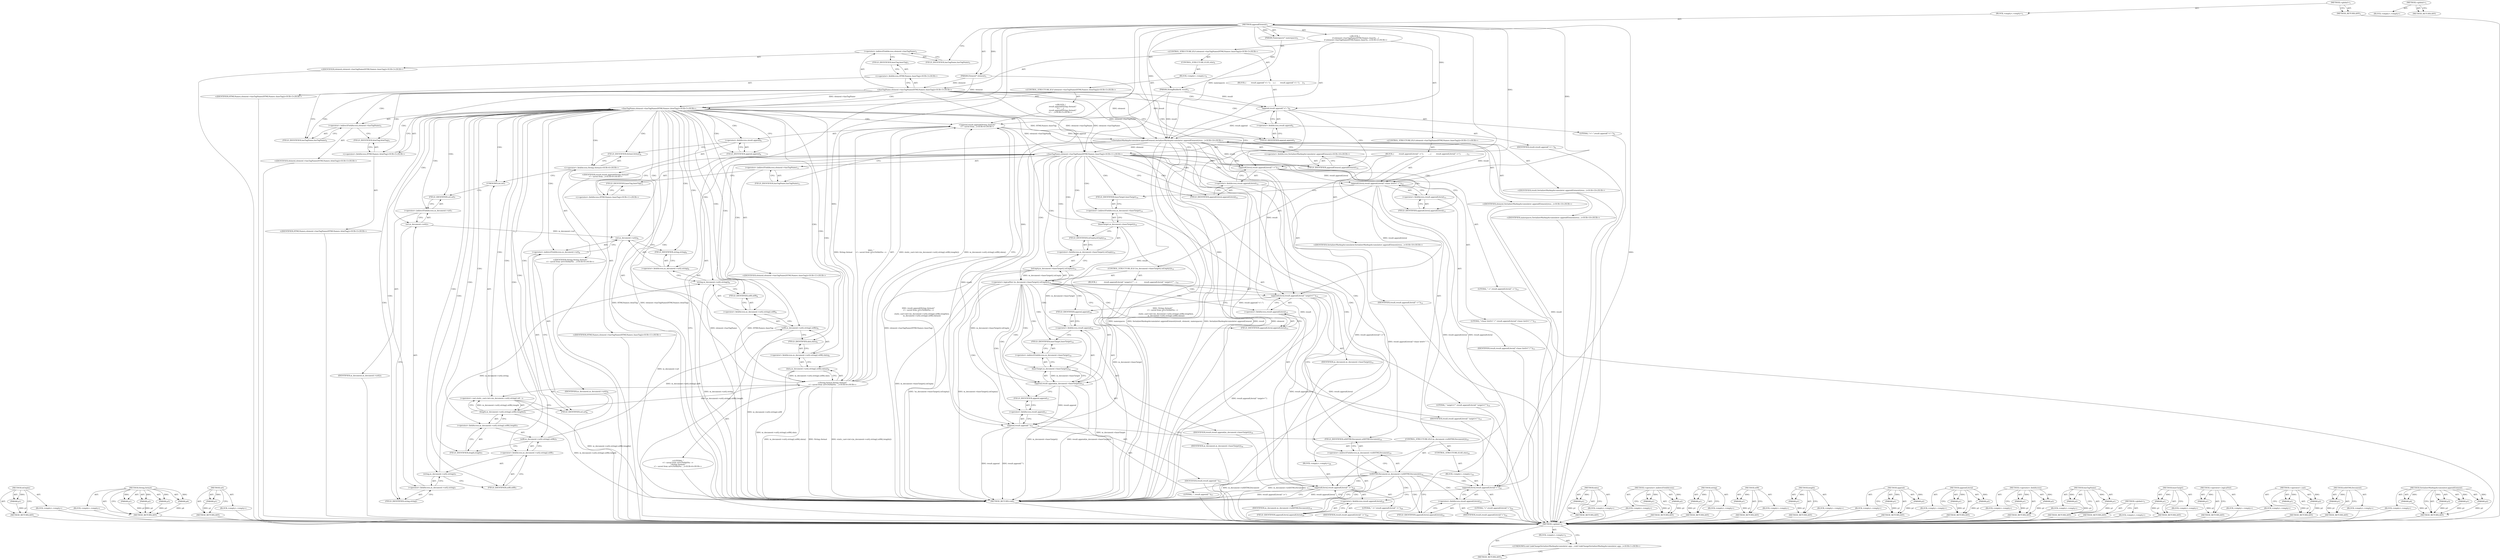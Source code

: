 digraph "&lt;global&gt;" {
vulnerable_250 [label=<(METHOD,isEmpty)>];
vulnerable_251 [label=<(PARAM,p1)>];
vulnerable_252 [label=<(BLOCK,&lt;empty&gt;,&lt;empty&gt;)>];
vulnerable_253 [label=<(METHOD_RETURN,ANY)>];
vulnerable_202 [label=<(METHOD,String.format)>];
vulnerable_203 [label=<(PARAM,p1)>];
vulnerable_204 [label=<(PARAM,p2)>];
vulnerable_205 [label=<(PARAM,p3)>];
vulnerable_206 [label=<(PARAM,p4)>];
vulnerable_207 [label=<(BLOCK,&lt;empty&gt;,&lt;empty&gt;)>];
vulnerable_208 [label=<(METHOD_RETURN,ANY)>];
vulnerable_226 [label=<(METHOD,url)>];
vulnerable_227 [label=<(PARAM,p1)>];
vulnerable_228 [label=<(BLOCK,&lt;empty&gt;,&lt;empty&gt;)>];
vulnerable_229 [label=<(METHOD_RETURN,ANY)>];
vulnerable_6 [label=<(METHOD,&lt;global&gt;)<SUB>1</SUB>>];
vulnerable_7 [label=<(BLOCK,&lt;empty&gt;,&lt;empty&gt;)<SUB>1</SUB>>];
vulnerable_8 [label=<(METHOD,appendElement)<SUB>1</SUB>>];
vulnerable_9 [label=<(PARAM,StringBuilder&amp; result)<SUB>1</SUB>>];
vulnerable_10 [label=<(PARAM,Element* element)<SUB>1</SUB>>];
vulnerable_11 [label=<(PARAM,Namespaces* namespaces)<SUB>1</SUB>>];
vulnerable_12 [label="<(BLOCK,{
    if (element-&gt;hasTagName(HTMLNames::baseTa...,{
    if (element-&gt;hasTagName(HTMLNames::baseTa...)<SUB>2</SUB>>"];
vulnerable_13 [label="<(CONTROL_STRUCTURE,IF,if (element-&gt;hasTagName(HTMLNames::baseTag)))<SUB>3</SUB>>"];
vulnerable_14 [label="<(hasTagName,element-&gt;hasTagName(HTMLNames::baseTag))<SUB>3</SUB>>"];
vulnerable_15 [label=<(&lt;operator&gt;.indirectFieldAccess,element-&gt;hasTagName)<SUB>3</SUB>>];
vulnerable_16 [label="<(IDENTIFIER,element,element-&gt;hasTagName(HTMLNames::baseTag))<SUB>3</SUB>>"];
vulnerable_17 [label=<(FIELD_IDENTIFIER,hasTagName,hasTagName)<SUB>3</SUB>>];
vulnerable_18 [label="<(&lt;operator&gt;.fieldAccess,HTMLNames::baseTag)<SUB>3</SUB>>"];
vulnerable_19 [label="<(IDENTIFIER,HTMLNames,element-&gt;hasTagName(HTMLNames::baseTag))<SUB>3</SUB>>"];
vulnerable_20 [label=<(FIELD_IDENTIFIER,baseTag,baseTag)<SUB>3</SUB>>];
vulnerable_21 [label=<(BLOCK,{
        result.append(&quot;&lt;!--&quot;);
    },{
        result.append(&quot;&lt;!--&quot;);
    })<SUB>3</SUB>>];
vulnerable_22 [label=<(append,result.append(&quot;&lt;!--&quot;))<SUB>4</SUB>>];
vulnerable_23 [label=<(&lt;operator&gt;.fieldAccess,result.append)<SUB>4</SUB>>];
vulnerable_24 [label=<(IDENTIFIER,result,result.append(&quot;&lt;!--&quot;))<SUB>4</SUB>>];
vulnerable_25 [label=<(FIELD_IDENTIFIER,append,append)<SUB>4</SUB>>];
vulnerable_26 [label=<(LITERAL,&quot;&lt;!--&quot;,result.append(&quot;&lt;!--&quot;))<SUB>4</SUB>>];
vulnerable_27 [label=<(CONTROL_STRUCTURE,ELSE,else)<SUB>5</SUB>>];
vulnerable_28 [label=<(BLOCK,&lt;empty&gt;,&lt;empty&gt;)<SUB>5</SUB>>];
vulnerable_29 [label="<(CONTROL_STRUCTURE,IF,if (element-&gt;hasTagName(HTMLNames::htmlTag)))<SUB>5</SUB>>"];
vulnerable_30 [label="<(hasTagName,element-&gt;hasTagName(HTMLNames::htmlTag))<SUB>5</SUB>>"];
vulnerable_31 [label=<(&lt;operator&gt;.indirectFieldAccess,element-&gt;hasTagName)<SUB>5</SUB>>];
vulnerable_32 [label="<(IDENTIFIER,element,element-&gt;hasTagName(HTMLNames::htmlTag))<SUB>5</SUB>>"];
vulnerable_33 [label=<(FIELD_IDENTIFIER,hasTagName,hasTagName)<SUB>5</SUB>>];
vulnerable_34 [label="<(&lt;operator&gt;.fieldAccess,HTMLNames::htmlTag)<SUB>5</SUB>>"];
vulnerable_35 [label="<(IDENTIFIER,HTMLNames,element-&gt;hasTagName(HTMLNames::htmlTag))<SUB>5</SUB>>"];
vulnerable_36 [label=<(FIELD_IDENTIFIER,htmlTag,htmlTag)<SUB>5</SUB>>];
vulnerable_37 [label="<(BLOCK,{
        result.append(String::format(&quot;\n&lt;!-- ...,{
        result.append(String::format(&quot;\n&lt;!-- ...)<SUB>5</SUB>>"];
vulnerable_38 [label="<(append,result.append(String::format(&quot;\n&lt;!-- saved from...)<SUB>6</SUB>>"];
vulnerable_39 [label=<(&lt;operator&gt;.fieldAccess,result.append)<SUB>6</SUB>>];
vulnerable_40 [label="<(IDENTIFIER,result,result.append(String::format(&quot;\n&lt;!-- saved from...)<SUB>6</SUB>>"];
vulnerable_41 [label=<(FIELD_IDENTIFIER,append,append)<SUB>6</SUB>>];
vulnerable_42 [label="<(String.format,String::format(&quot;\n&lt;!-- saved from url=(%04d)%s ...)<SUB>6</SUB>>"];
vulnerable_43 [label="<(&lt;operator&gt;.fieldAccess,String::format)<SUB>6</SUB>>"];
vulnerable_44 [label="<(IDENTIFIER,String,String::format(&quot;\n&lt;!-- saved from url=(%04d)%s ...)<SUB>6</SUB>>"];
vulnerable_45 [label=<(FIELD_IDENTIFIER,format,format)<SUB>6</SUB>>];
vulnerable_46 [label="<(LITERAL,&quot;\n&lt;!-- saved from url=(%04d)%s --&gt;\n&quot;,String::format(&quot;\n&lt;!-- saved from url=(%04d)%s ...)<SUB>6</SUB>>"];
vulnerable_47 [label=<(&lt;operator&gt;.cast,static_cast&lt;int&gt;(m_document-&gt;url().string().utf...)<SUB>7</SUB>>];
vulnerable_48 [label=<(UNKNOWN,int,int)<SUB>7</SUB>>];
vulnerable_49 [label=<(length,m_document-&gt;url().string().utf8().length())<SUB>7</SUB>>];
vulnerable_50 [label=<(&lt;operator&gt;.fieldAccess,m_document-&gt;url().string().utf8().length)<SUB>7</SUB>>];
vulnerable_51 [label=<(utf8,m_document-&gt;url().string().utf8())<SUB>7</SUB>>];
vulnerable_52 [label=<(&lt;operator&gt;.fieldAccess,m_document-&gt;url().string().utf8)<SUB>7</SUB>>];
vulnerable_53 [label=<(string,m_document-&gt;url().string())<SUB>7</SUB>>];
vulnerable_54 [label=<(&lt;operator&gt;.fieldAccess,m_document-&gt;url().string)<SUB>7</SUB>>];
vulnerable_55 [label=<(url,m_document-&gt;url())<SUB>7</SUB>>];
vulnerable_56 [label=<(&lt;operator&gt;.indirectFieldAccess,m_document-&gt;url)<SUB>7</SUB>>];
vulnerable_57 [label=<(IDENTIFIER,m_document,m_document-&gt;url())<SUB>7</SUB>>];
vulnerable_58 [label=<(FIELD_IDENTIFIER,url,url)<SUB>7</SUB>>];
vulnerable_59 [label=<(FIELD_IDENTIFIER,string,string)<SUB>7</SUB>>];
vulnerable_60 [label=<(FIELD_IDENTIFIER,utf8,utf8)<SUB>7</SUB>>];
vulnerable_61 [label=<(FIELD_IDENTIFIER,length,length)<SUB>7</SUB>>];
vulnerable_62 [label=<(data,m_document-&gt;url().string().utf8().data())<SUB>8</SUB>>];
vulnerable_63 [label=<(&lt;operator&gt;.fieldAccess,m_document-&gt;url().string().utf8().data)<SUB>8</SUB>>];
vulnerable_64 [label=<(utf8,m_document-&gt;url().string().utf8())<SUB>8</SUB>>];
vulnerable_65 [label=<(&lt;operator&gt;.fieldAccess,m_document-&gt;url().string().utf8)<SUB>8</SUB>>];
vulnerable_66 [label=<(string,m_document-&gt;url().string())<SUB>8</SUB>>];
vulnerable_67 [label=<(&lt;operator&gt;.fieldAccess,m_document-&gt;url().string)<SUB>8</SUB>>];
vulnerable_68 [label=<(url,m_document-&gt;url())<SUB>8</SUB>>];
vulnerable_69 [label=<(&lt;operator&gt;.indirectFieldAccess,m_document-&gt;url)<SUB>8</SUB>>];
vulnerable_70 [label=<(IDENTIFIER,m_document,m_document-&gt;url())<SUB>8</SUB>>];
vulnerable_71 [label=<(FIELD_IDENTIFIER,url,url)<SUB>8</SUB>>];
vulnerable_72 [label=<(FIELD_IDENTIFIER,string,string)<SUB>8</SUB>>];
vulnerable_73 [label=<(FIELD_IDENTIFIER,utf8,utf8)<SUB>8</SUB>>];
vulnerable_74 [label=<(FIELD_IDENTIFIER,data,data)<SUB>8</SUB>>];
vulnerable_75 [label="<(SerializerMarkupAccumulator.appendElement,SerializerMarkupAccumulator::appendElement(resu...)<SUB>10</SUB>>"];
vulnerable_76 [label="<(&lt;operator&gt;.fieldAccess,SerializerMarkupAccumulator::appendElement)<SUB>10</SUB>>"];
vulnerable_77 [label="<(IDENTIFIER,SerializerMarkupAccumulator,SerializerMarkupAccumulator::appendElement(resu...)<SUB>10</SUB>>"];
vulnerable_78 [label=<(FIELD_IDENTIFIER,appendElement,appendElement)<SUB>10</SUB>>];
vulnerable_79 [label="<(IDENTIFIER,result,SerializerMarkupAccumulator::appendElement(resu...)<SUB>10</SUB>>"];
vulnerable_80 [label="<(IDENTIFIER,element,SerializerMarkupAccumulator::appendElement(resu...)<SUB>10</SUB>>"];
vulnerable_81 [label="<(IDENTIFIER,namespaces,SerializerMarkupAccumulator::appendElement(resu...)<SUB>10</SUB>>"];
vulnerable_82 [label="<(CONTROL_STRUCTURE,IF,if (element-&gt;hasTagName(HTMLNames::baseTag)))<SUB>11</SUB>>"];
vulnerable_83 [label="<(hasTagName,element-&gt;hasTagName(HTMLNames::baseTag))<SUB>11</SUB>>"];
vulnerable_84 [label=<(&lt;operator&gt;.indirectFieldAccess,element-&gt;hasTagName)<SUB>11</SUB>>];
vulnerable_85 [label="<(IDENTIFIER,element,element-&gt;hasTagName(HTMLNames::baseTag))<SUB>11</SUB>>"];
vulnerable_86 [label=<(FIELD_IDENTIFIER,hasTagName,hasTagName)<SUB>11</SUB>>];
vulnerable_87 [label="<(&lt;operator&gt;.fieldAccess,HTMLNames::baseTag)<SUB>11</SUB>>"];
vulnerable_88 [label="<(IDENTIFIER,HTMLNames,element-&gt;hasTagName(HTMLNames::baseTag))<SUB>11</SUB>>"];
vulnerable_89 [label=<(FIELD_IDENTIFIER,baseTag,baseTag)<SUB>11</SUB>>];
vulnerable_90 [label=<(BLOCK,{
        result.appendLiteral(&quot;--&gt;&quot;);
        ...,{
        result.appendLiteral(&quot;--&gt;&quot;);
        ...)<SUB>11</SUB>>];
vulnerable_91 [label=<(appendLiteral,result.appendLiteral(&quot;--&gt;&quot;))<SUB>12</SUB>>];
vulnerable_92 [label=<(&lt;operator&gt;.fieldAccess,result.appendLiteral)<SUB>12</SUB>>];
vulnerable_93 [label=<(IDENTIFIER,result,result.appendLiteral(&quot;--&gt;&quot;))<SUB>12</SUB>>];
vulnerable_94 [label=<(FIELD_IDENTIFIER,appendLiteral,appendLiteral)<SUB>12</SUB>>];
vulnerable_95 [label=<(LITERAL,&quot;--&gt;&quot;,result.appendLiteral(&quot;--&gt;&quot;))<SUB>12</SUB>>];
vulnerable_96 [label=<(appendLiteral,result.appendLiteral(&quot;&lt;base href=\&quot;.\&quot;&quot;))<SUB>13</SUB>>];
vulnerable_97 [label=<(&lt;operator&gt;.fieldAccess,result.appendLiteral)<SUB>13</SUB>>];
vulnerable_98 [label=<(IDENTIFIER,result,result.appendLiteral(&quot;&lt;base href=\&quot;.\&quot;&quot;))<SUB>13</SUB>>];
vulnerable_99 [label=<(FIELD_IDENTIFIER,appendLiteral,appendLiteral)<SUB>13</SUB>>];
vulnerable_100 [label=<(LITERAL,&quot;&lt;base href=\&quot;.\&quot;&quot;,result.appendLiteral(&quot;&lt;base href=\&quot;.\&quot;&quot;))<SUB>13</SUB>>];
vulnerable_101 [label=<(CONTROL_STRUCTURE,IF,if (!m_document-&gt;baseTarget().isEmpty()))<SUB>14</SUB>>];
vulnerable_102 [label=<(&lt;operator&gt;.logicalNot,!m_document-&gt;baseTarget().isEmpty())<SUB>14</SUB>>];
vulnerable_103 [label=<(isEmpty,m_document-&gt;baseTarget().isEmpty())<SUB>14</SUB>>];
vulnerable_104 [label=<(&lt;operator&gt;.fieldAccess,m_document-&gt;baseTarget().isEmpty)<SUB>14</SUB>>];
vulnerable_105 [label=<(baseTarget,m_document-&gt;baseTarget())<SUB>14</SUB>>];
vulnerable_106 [label=<(&lt;operator&gt;.indirectFieldAccess,m_document-&gt;baseTarget)<SUB>14</SUB>>];
vulnerable_107 [label=<(IDENTIFIER,m_document,m_document-&gt;baseTarget())<SUB>14</SUB>>];
vulnerable_108 [label=<(FIELD_IDENTIFIER,baseTarget,baseTarget)<SUB>14</SUB>>];
vulnerable_109 [label=<(FIELD_IDENTIFIER,isEmpty,isEmpty)<SUB>14</SUB>>];
vulnerable_110 [label=<(BLOCK,{
            result.appendLiteral(&quot; target=\&quot;&quot;...,{
            result.appendLiteral(&quot; target=\&quot;&quot;...)<SUB>14</SUB>>];
vulnerable_111 [label=<(appendLiteral,result.appendLiteral(&quot; target=\&quot;&quot;))<SUB>15</SUB>>];
vulnerable_112 [label=<(&lt;operator&gt;.fieldAccess,result.appendLiteral)<SUB>15</SUB>>];
vulnerable_113 [label=<(IDENTIFIER,result,result.appendLiteral(&quot; target=\&quot;&quot;))<SUB>15</SUB>>];
vulnerable_114 [label=<(FIELD_IDENTIFIER,appendLiteral,appendLiteral)<SUB>15</SUB>>];
vulnerable_115 [label=<(LITERAL,&quot; target=\&quot;&quot;,result.appendLiteral(&quot; target=\&quot;&quot;))<SUB>15</SUB>>];
vulnerable_116 [label=<(append,result.append(m_document-&gt;baseTarget()))<SUB>16</SUB>>];
vulnerable_117 [label=<(&lt;operator&gt;.fieldAccess,result.append)<SUB>16</SUB>>];
vulnerable_118 [label=<(IDENTIFIER,result,result.append(m_document-&gt;baseTarget()))<SUB>16</SUB>>];
vulnerable_119 [label=<(FIELD_IDENTIFIER,append,append)<SUB>16</SUB>>];
vulnerable_120 [label=<(baseTarget,m_document-&gt;baseTarget())<SUB>16</SUB>>];
vulnerable_121 [label=<(&lt;operator&gt;.indirectFieldAccess,m_document-&gt;baseTarget)<SUB>16</SUB>>];
vulnerable_122 [label=<(IDENTIFIER,m_document,m_document-&gt;baseTarget())<SUB>16</SUB>>];
vulnerable_123 [label=<(FIELD_IDENTIFIER,baseTarget,baseTarget)<SUB>16</SUB>>];
vulnerable_124 [label=<(append,result.append('&quot;'))<SUB>17</SUB>>];
vulnerable_125 [label=<(&lt;operator&gt;.fieldAccess,result.append)<SUB>17</SUB>>];
vulnerable_126 [label=<(IDENTIFIER,result,result.append('&quot;'))<SUB>17</SUB>>];
vulnerable_127 [label=<(FIELD_IDENTIFIER,append,append)<SUB>17</SUB>>];
vulnerable_128 [label=<(LITERAL,'&quot;',result.append('&quot;'))<SUB>17</SUB>>];
vulnerable_129 [label=<(CONTROL_STRUCTURE,IF,if (m_document-&gt;isXHTMLDocument()))<SUB>19</SUB>>];
vulnerable_130 [label=<(isXHTMLDocument,m_document-&gt;isXHTMLDocument())<SUB>19</SUB>>];
vulnerable_131 [label=<(&lt;operator&gt;.indirectFieldAccess,m_document-&gt;isXHTMLDocument)<SUB>19</SUB>>];
vulnerable_132 [label=<(IDENTIFIER,m_document,m_document-&gt;isXHTMLDocument())<SUB>19</SUB>>];
vulnerable_133 [label=<(FIELD_IDENTIFIER,isXHTMLDocument,isXHTMLDocument)<SUB>19</SUB>>];
vulnerable_134 [label=<(BLOCK,&lt;empty&gt;,&lt;empty&gt;)<SUB>20</SUB>>];
vulnerable_135 [label=<(appendLiteral,result.appendLiteral(&quot; /&gt;&quot;))<SUB>20</SUB>>];
vulnerable_136 [label=<(&lt;operator&gt;.fieldAccess,result.appendLiteral)<SUB>20</SUB>>];
vulnerable_137 [label=<(IDENTIFIER,result,result.appendLiteral(&quot; /&gt;&quot;))<SUB>20</SUB>>];
vulnerable_138 [label=<(FIELD_IDENTIFIER,appendLiteral,appendLiteral)<SUB>20</SUB>>];
vulnerable_139 [label=<(LITERAL,&quot; /&gt;&quot;,result.appendLiteral(&quot; /&gt;&quot;))<SUB>20</SUB>>];
vulnerable_140 [label=<(CONTROL_STRUCTURE,ELSE,else)<SUB>22</SUB>>];
vulnerable_141 [label=<(BLOCK,&lt;empty&gt;,&lt;empty&gt;)<SUB>22</SUB>>];
vulnerable_142 [label=<(appendLiteral,result.appendLiteral(&quot;&gt;&quot;))<SUB>22</SUB>>];
vulnerable_143 [label=<(&lt;operator&gt;.fieldAccess,result.appendLiteral)<SUB>22</SUB>>];
vulnerable_144 [label=<(IDENTIFIER,result,result.appendLiteral(&quot;&gt;&quot;))<SUB>22</SUB>>];
vulnerable_145 [label=<(FIELD_IDENTIFIER,appendLiteral,appendLiteral)<SUB>22</SUB>>];
vulnerable_146 [label=<(LITERAL,&quot;&gt;&quot;,result.appendLiteral(&quot;&gt;&quot;))<SUB>22</SUB>>];
vulnerable_147 [label=<(METHOD_RETURN,void)<SUB>1</SUB>>];
vulnerable_149 [label=<(METHOD_RETURN,ANY)<SUB>1</SUB>>];
vulnerable_230 [label=<(METHOD,data)>];
vulnerable_231 [label=<(PARAM,p1)>];
vulnerable_232 [label=<(BLOCK,&lt;empty&gt;,&lt;empty&gt;)>];
vulnerable_233 [label=<(METHOD_RETURN,ANY)>];
vulnerable_187 [label=<(METHOD,&lt;operator&gt;.indirectFieldAccess)>];
vulnerable_188 [label=<(PARAM,p1)>];
vulnerable_189 [label=<(PARAM,p2)>];
vulnerable_190 [label=<(BLOCK,&lt;empty&gt;,&lt;empty&gt;)>];
vulnerable_191 [label=<(METHOD_RETURN,ANY)>];
vulnerable_222 [label=<(METHOD,string)>];
vulnerable_223 [label=<(PARAM,p1)>];
vulnerable_224 [label=<(BLOCK,&lt;empty&gt;,&lt;empty&gt;)>];
vulnerable_225 [label=<(METHOD_RETURN,ANY)>];
vulnerable_218 [label=<(METHOD,utf8)>];
vulnerable_219 [label=<(PARAM,p1)>];
vulnerable_220 [label=<(BLOCK,&lt;empty&gt;,&lt;empty&gt;)>];
vulnerable_221 [label=<(METHOD_RETURN,ANY)>];
vulnerable_214 [label=<(METHOD,length)>];
vulnerable_215 [label=<(PARAM,p1)>];
vulnerable_216 [label=<(BLOCK,&lt;empty&gt;,&lt;empty&gt;)>];
vulnerable_217 [label=<(METHOD_RETURN,ANY)>];
vulnerable_197 [label=<(METHOD,append)>];
vulnerable_198 [label=<(PARAM,p1)>];
vulnerable_199 [label=<(PARAM,p2)>];
vulnerable_200 [label=<(BLOCK,&lt;empty&gt;,&lt;empty&gt;)>];
vulnerable_201 [label=<(METHOD_RETURN,ANY)>];
vulnerable_241 [label=<(METHOD,appendLiteral)>];
vulnerable_242 [label=<(PARAM,p1)>];
vulnerable_243 [label=<(PARAM,p2)>];
vulnerable_244 [label=<(BLOCK,&lt;empty&gt;,&lt;empty&gt;)>];
vulnerable_245 [label=<(METHOD_RETURN,ANY)>];
vulnerable_192 [label=<(METHOD,&lt;operator&gt;.fieldAccess)>];
vulnerable_193 [label=<(PARAM,p1)>];
vulnerable_194 [label=<(PARAM,p2)>];
vulnerable_195 [label=<(BLOCK,&lt;empty&gt;,&lt;empty&gt;)>];
vulnerable_196 [label=<(METHOD_RETURN,ANY)>];
vulnerable_182 [label=<(METHOD,hasTagName)>];
vulnerable_183 [label=<(PARAM,p1)>];
vulnerable_184 [label=<(PARAM,p2)>];
vulnerable_185 [label=<(BLOCK,&lt;empty&gt;,&lt;empty&gt;)>];
vulnerable_186 [label=<(METHOD_RETURN,ANY)>];
vulnerable_176 [label=<(METHOD,&lt;global&gt;)<SUB>1</SUB>>];
vulnerable_177 [label=<(BLOCK,&lt;empty&gt;,&lt;empty&gt;)>];
vulnerable_178 [label=<(METHOD_RETURN,ANY)>];
vulnerable_254 [label=<(METHOD,baseTarget)>];
vulnerable_255 [label=<(PARAM,p1)>];
vulnerable_256 [label=<(BLOCK,&lt;empty&gt;,&lt;empty&gt;)>];
vulnerable_257 [label=<(METHOD_RETURN,ANY)>];
vulnerable_246 [label=<(METHOD,&lt;operator&gt;.logicalNot)>];
vulnerable_247 [label=<(PARAM,p1)>];
vulnerable_248 [label=<(BLOCK,&lt;empty&gt;,&lt;empty&gt;)>];
vulnerable_249 [label=<(METHOD_RETURN,ANY)>];
vulnerable_209 [label=<(METHOD,&lt;operator&gt;.cast)>];
vulnerable_210 [label=<(PARAM,p1)>];
vulnerable_211 [label=<(PARAM,p2)>];
vulnerable_212 [label=<(BLOCK,&lt;empty&gt;,&lt;empty&gt;)>];
vulnerable_213 [label=<(METHOD_RETURN,ANY)>];
vulnerable_258 [label=<(METHOD,isXHTMLDocument)>];
vulnerable_259 [label=<(PARAM,p1)>];
vulnerable_260 [label=<(BLOCK,&lt;empty&gt;,&lt;empty&gt;)>];
vulnerable_261 [label=<(METHOD_RETURN,ANY)>];
vulnerable_234 [label=<(METHOD,SerializerMarkupAccumulator.appendElement)>];
vulnerable_235 [label=<(PARAM,p1)>];
vulnerable_236 [label=<(PARAM,p2)>];
vulnerable_237 [label=<(PARAM,p3)>];
vulnerable_238 [label=<(PARAM,p4)>];
vulnerable_239 [label=<(BLOCK,&lt;empty&gt;,&lt;empty&gt;)>];
vulnerable_240 [label=<(METHOD_RETURN,ANY)>];
fixed_6 [label=<(METHOD,&lt;global&gt;)<SUB>1</SUB>>];
fixed_7 [label=<(BLOCK,&lt;empty&gt;,&lt;empty&gt;)<SUB>1</SUB>>];
fixed_8 [label="<(UNKNOWN,void LinkChangeSerializerMarkupAccumulator::app...,void LinkChangeSerializerMarkupAccumulator::app...)<SUB>1</SUB>>"];
fixed_9 [label=<(METHOD_RETURN,ANY)<SUB>1</SUB>>];
fixed_14 [label=<(METHOD,&lt;global&gt;)<SUB>1</SUB>>];
fixed_15 [label=<(BLOCK,&lt;empty&gt;,&lt;empty&gt;)>];
fixed_16 [label=<(METHOD_RETURN,ANY)>];
vulnerable_250 -> vulnerable_251  [key=0, label="AST: "];
vulnerable_250 -> vulnerable_251  [key=1, label="DDG: "];
vulnerable_250 -> vulnerable_252  [key=0, label="AST: "];
vulnerable_250 -> vulnerable_253  [key=0, label="AST: "];
vulnerable_250 -> vulnerable_253  [key=1, label="CFG: "];
vulnerable_251 -> vulnerable_253  [key=0, label="DDG: p1"];
vulnerable_252 -> fixed_6  [key=0];
vulnerable_253 -> fixed_6  [key=0];
vulnerable_202 -> vulnerable_203  [key=0, label="AST: "];
vulnerable_202 -> vulnerable_203  [key=1, label="DDG: "];
vulnerable_202 -> vulnerable_207  [key=0, label="AST: "];
vulnerable_202 -> vulnerable_204  [key=0, label="AST: "];
vulnerable_202 -> vulnerable_204  [key=1, label="DDG: "];
vulnerable_202 -> vulnerable_208  [key=0, label="AST: "];
vulnerable_202 -> vulnerable_208  [key=1, label="CFG: "];
vulnerable_202 -> vulnerable_205  [key=0, label="AST: "];
vulnerable_202 -> vulnerable_205  [key=1, label="DDG: "];
vulnerable_202 -> vulnerable_206  [key=0, label="AST: "];
vulnerable_202 -> vulnerable_206  [key=1, label="DDG: "];
vulnerable_203 -> vulnerable_208  [key=0, label="DDG: p1"];
vulnerable_204 -> vulnerable_208  [key=0, label="DDG: p2"];
vulnerable_205 -> vulnerable_208  [key=0, label="DDG: p3"];
vulnerable_206 -> vulnerable_208  [key=0, label="DDG: p4"];
vulnerable_207 -> fixed_6  [key=0];
vulnerable_208 -> fixed_6  [key=0];
vulnerable_226 -> vulnerable_227  [key=0, label="AST: "];
vulnerable_226 -> vulnerable_227  [key=1, label="DDG: "];
vulnerable_226 -> vulnerable_228  [key=0, label="AST: "];
vulnerable_226 -> vulnerable_229  [key=0, label="AST: "];
vulnerable_226 -> vulnerable_229  [key=1, label="CFG: "];
vulnerable_227 -> vulnerable_229  [key=0, label="DDG: p1"];
vulnerable_228 -> fixed_6  [key=0];
vulnerable_229 -> fixed_6  [key=0];
vulnerable_6 -> vulnerable_7  [key=0, label="AST: "];
vulnerable_6 -> vulnerable_149  [key=0, label="AST: "];
vulnerable_6 -> vulnerable_149  [key=1, label="CFG: "];
vulnerable_7 -> vulnerable_8  [key=0, label="AST: "];
vulnerable_8 -> vulnerable_9  [key=0, label="AST: "];
vulnerable_8 -> vulnerable_9  [key=1, label="DDG: "];
vulnerable_8 -> vulnerable_10  [key=0, label="AST: "];
vulnerable_8 -> vulnerable_10  [key=1, label="DDG: "];
vulnerable_8 -> vulnerable_11  [key=0, label="AST: "];
vulnerable_8 -> vulnerable_11  [key=1, label="DDG: "];
vulnerable_8 -> vulnerable_12  [key=0, label="AST: "];
vulnerable_8 -> vulnerable_147  [key=0, label="AST: "];
vulnerable_8 -> vulnerable_17  [key=0, label="CFG: "];
vulnerable_8 -> vulnerable_75  [key=0, label="DDG: "];
vulnerable_8 -> vulnerable_22  [key=0, label="DDG: "];
vulnerable_8 -> vulnerable_91  [key=0, label="DDG: "];
vulnerable_8 -> vulnerable_96  [key=0, label="DDG: "];
vulnerable_8 -> vulnerable_111  [key=0, label="DDG: "];
vulnerable_8 -> vulnerable_124  [key=0, label="DDG: "];
vulnerable_8 -> vulnerable_135  [key=0, label="DDG: "];
vulnerable_8 -> vulnerable_142  [key=0, label="DDG: "];
vulnerable_8 -> vulnerable_42  [key=0, label="DDG: "];
vulnerable_9 -> vulnerable_75  [key=0, label="DDG: result"];
vulnerable_9 -> vulnerable_22  [key=0, label="DDG: result"];
vulnerable_9 -> vulnerable_38  [key=0, label="DDG: result"];
vulnerable_10 -> vulnerable_75  [key=0, label="DDG: element"];
vulnerable_10 -> vulnerable_14  [key=0, label="DDG: element"];
vulnerable_10 -> vulnerable_30  [key=0, label="DDG: element"];
vulnerable_11 -> vulnerable_75  [key=0, label="DDG: namespaces"];
vulnerable_12 -> vulnerable_13  [key=0, label="AST: "];
vulnerable_12 -> vulnerable_75  [key=0, label="AST: "];
vulnerable_12 -> vulnerable_82  [key=0, label="AST: "];
vulnerable_13 -> vulnerable_14  [key=0, label="AST: "];
vulnerable_13 -> vulnerable_21  [key=0, label="AST: "];
vulnerable_13 -> vulnerable_27  [key=0, label="AST: "];
vulnerable_14 -> vulnerable_15  [key=0, label="AST: "];
vulnerable_14 -> vulnerable_18  [key=0, label="AST: "];
vulnerable_14 -> vulnerable_25  [key=0, label="CFG: "];
vulnerable_14 -> vulnerable_25  [key=1, label="CDG: "];
vulnerable_14 -> vulnerable_33  [key=0, label="CFG: "];
vulnerable_14 -> vulnerable_33  [key=1, label="CDG: "];
vulnerable_14 -> vulnerable_75  [key=0, label="DDG: element-&gt;hasTagName"];
vulnerable_14 -> vulnerable_83  [key=0, label="DDG: element-&gt;hasTagName"];
vulnerable_14 -> vulnerable_83  [key=1, label="DDG: HTMLNames::baseTag"];
vulnerable_14 -> vulnerable_30  [key=0, label="DDG: element-&gt;hasTagName"];
vulnerable_14 -> vulnerable_30  [key=1, label="CDG: "];
vulnerable_14 -> vulnerable_34  [key=0, label="CDG: "];
vulnerable_14 -> vulnerable_36  [key=0, label="CDG: "];
vulnerable_14 -> vulnerable_22  [key=0, label="CDG: "];
vulnerable_14 -> vulnerable_23  [key=0, label="CDG: "];
vulnerable_14 -> vulnerable_31  [key=0, label="CDG: "];
vulnerable_15 -> vulnerable_16  [key=0, label="AST: "];
vulnerable_15 -> vulnerable_17  [key=0, label="AST: "];
vulnerable_15 -> vulnerable_20  [key=0, label="CFG: "];
vulnerable_16 -> fixed_6  [key=0];
vulnerable_17 -> vulnerable_15  [key=0, label="CFG: "];
vulnerable_18 -> vulnerable_19  [key=0, label="AST: "];
vulnerable_18 -> vulnerable_20  [key=0, label="AST: "];
vulnerable_18 -> vulnerable_14  [key=0, label="CFG: "];
vulnerable_19 -> fixed_6  [key=0];
vulnerable_20 -> vulnerable_18  [key=0, label="CFG: "];
vulnerable_21 -> vulnerable_22  [key=0, label="AST: "];
vulnerable_22 -> vulnerable_23  [key=0, label="AST: "];
vulnerable_22 -> vulnerable_26  [key=0, label="AST: "];
vulnerable_22 -> vulnerable_78  [key=0, label="CFG: "];
vulnerable_22 -> vulnerable_147  [key=0, label="DDG: result.append(&quot;&lt;!--&quot;)"];
vulnerable_22 -> vulnerable_75  [key=0, label="DDG: result.append"];
vulnerable_23 -> vulnerable_24  [key=0, label="AST: "];
vulnerable_23 -> vulnerable_25  [key=0, label="AST: "];
vulnerable_23 -> vulnerable_22  [key=0, label="CFG: "];
vulnerable_24 -> fixed_6  [key=0];
vulnerable_25 -> vulnerable_23  [key=0, label="CFG: "];
vulnerable_26 -> fixed_6  [key=0];
vulnerable_27 -> vulnerable_28  [key=0, label="AST: "];
vulnerable_28 -> vulnerable_29  [key=0, label="AST: "];
vulnerable_29 -> vulnerable_30  [key=0, label="AST: "];
vulnerable_29 -> vulnerable_37  [key=0, label="AST: "];
vulnerable_30 -> vulnerable_31  [key=0, label="AST: "];
vulnerable_30 -> vulnerable_34  [key=0, label="AST: "];
vulnerable_30 -> vulnerable_41  [key=0, label="CFG: "];
vulnerable_30 -> vulnerable_41  [key=1, label="CDG: "];
vulnerable_30 -> vulnerable_78  [key=0, label="CFG: "];
vulnerable_30 -> vulnerable_147  [key=0, label="DDG: HTMLNames::htmlTag"];
vulnerable_30 -> vulnerable_147  [key=1, label="DDG: element-&gt;hasTagName(HTMLNames::htmlTag)"];
vulnerable_30 -> vulnerable_75  [key=0, label="DDG: element-&gt;hasTagName"];
vulnerable_30 -> vulnerable_83  [key=0, label="DDG: element-&gt;hasTagName"];
vulnerable_30 -> vulnerable_68  [key=0, label="CDG: "];
vulnerable_30 -> vulnerable_60  [key=0, label="CDG: "];
vulnerable_30 -> vulnerable_73  [key=0, label="CDG: "];
vulnerable_30 -> vulnerable_64  [key=0, label="CDG: "];
vulnerable_30 -> vulnerable_42  [key=0, label="CDG: "];
vulnerable_30 -> vulnerable_51  [key=0, label="CDG: "];
vulnerable_30 -> vulnerable_52  [key=0, label="CDG: "];
vulnerable_30 -> vulnerable_38  [key=0, label="CDG: "];
vulnerable_30 -> vulnerable_56  [key=0, label="CDG: "];
vulnerable_30 -> vulnerable_69  [key=0, label="CDG: "];
vulnerable_30 -> vulnerable_67  [key=0, label="CDG: "];
vulnerable_30 -> vulnerable_74  [key=0, label="CDG: "];
vulnerable_30 -> vulnerable_50  [key=0, label="CDG: "];
vulnerable_30 -> vulnerable_59  [key=0, label="CDG: "];
vulnerable_30 -> vulnerable_54  [key=0, label="CDG: "];
vulnerable_30 -> vulnerable_43  [key=0, label="CDG: "];
vulnerable_30 -> vulnerable_58  [key=0, label="CDG: "];
vulnerable_30 -> vulnerable_61  [key=0, label="CDG: "];
vulnerable_30 -> vulnerable_47  [key=0, label="CDG: "];
vulnerable_30 -> vulnerable_48  [key=0, label="CDG: "];
vulnerable_30 -> vulnerable_49  [key=0, label="CDG: "];
vulnerable_30 -> vulnerable_66  [key=0, label="CDG: "];
vulnerable_30 -> vulnerable_72  [key=0, label="CDG: "];
vulnerable_30 -> vulnerable_45  [key=0, label="CDG: "];
vulnerable_30 -> vulnerable_65  [key=0, label="CDG: "];
vulnerable_30 -> vulnerable_71  [key=0, label="CDG: "];
vulnerable_30 -> vulnerable_53  [key=0, label="CDG: "];
vulnerable_30 -> vulnerable_63  [key=0, label="CDG: "];
vulnerable_30 -> vulnerable_55  [key=0, label="CDG: "];
vulnerable_30 -> vulnerable_62  [key=0, label="CDG: "];
vulnerable_30 -> vulnerable_39  [key=0, label="CDG: "];
vulnerable_31 -> vulnerable_32  [key=0, label="AST: "];
vulnerable_31 -> vulnerable_33  [key=0, label="AST: "];
vulnerable_31 -> vulnerable_36  [key=0, label="CFG: "];
vulnerable_32 -> fixed_6  [key=0];
vulnerable_33 -> vulnerable_31  [key=0, label="CFG: "];
vulnerable_34 -> vulnerable_35  [key=0, label="AST: "];
vulnerable_34 -> vulnerable_36  [key=0, label="AST: "];
vulnerable_34 -> vulnerable_30  [key=0, label="CFG: "];
vulnerable_35 -> fixed_6  [key=0];
vulnerable_36 -> vulnerable_34  [key=0, label="CFG: "];
vulnerable_37 -> vulnerable_38  [key=0, label="AST: "];
vulnerable_38 -> vulnerable_39  [key=0, label="AST: "];
vulnerable_38 -> vulnerable_42  [key=0, label="AST: "];
vulnerable_38 -> vulnerable_78  [key=0, label="CFG: "];
vulnerable_38 -> vulnerable_147  [key=0, label="DDG: String::format(&quot;\n&lt;!-- saved from url=(%04d)%s --&gt;\n&quot;,
            static_cast&lt;int&gt;(m_document-&gt;url().string().utf8().length()),
            m_document-&gt;url().string().utf8().data())"];
vulnerable_38 -> vulnerable_147  [key=1, label="DDG: result.append(String::format(&quot;\n&lt;!-- saved from url=(%04d)%s --&gt;\n&quot;,
            static_cast&lt;int&gt;(m_document-&gt;url().string().utf8().length()),
            m_document-&gt;url().string().utf8().data()))"];
vulnerable_38 -> vulnerable_75  [key=0, label="DDG: result.append"];
vulnerable_39 -> vulnerable_40  [key=0, label="AST: "];
vulnerable_39 -> vulnerable_41  [key=0, label="AST: "];
vulnerable_39 -> vulnerable_45  [key=0, label="CFG: "];
vulnerable_40 -> fixed_6  [key=0];
vulnerable_41 -> vulnerable_39  [key=0, label="CFG: "];
vulnerable_42 -> vulnerable_43  [key=0, label="AST: "];
vulnerable_42 -> vulnerable_46  [key=0, label="AST: "];
vulnerable_42 -> vulnerable_47  [key=0, label="AST: "];
vulnerable_42 -> vulnerable_62  [key=0, label="AST: "];
vulnerable_42 -> vulnerable_38  [key=0, label="CFG: "];
vulnerable_42 -> vulnerable_38  [key=1, label="DDG: String::format"];
vulnerable_42 -> vulnerable_38  [key=2, label="DDG: &quot;\n&lt;!-- saved from url=(%04d)%s --&gt;\n&quot;"];
vulnerable_42 -> vulnerable_38  [key=3, label="DDG: static_cast&lt;int&gt;(m_document-&gt;url().string().utf8().length())"];
vulnerable_42 -> vulnerable_38  [key=4, label="DDG: m_document-&gt;url().string().utf8().data()"];
vulnerable_42 -> vulnerable_147  [key=0, label="DDG: String::format"];
vulnerable_42 -> vulnerable_147  [key=1, label="DDG: static_cast&lt;int&gt;(m_document-&gt;url().string().utf8().length())"];
vulnerable_42 -> vulnerable_147  [key=2, label="DDG: m_document-&gt;url().string().utf8().data()"];
vulnerable_43 -> vulnerable_44  [key=0, label="AST: "];
vulnerable_43 -> vulnerable_45  [key=0, label="AST: "];
vulnerable_43 -> vulnerable_48  [key=0, label="CFG: "];
vulnerable_44 -> fixed_6  [key=0];
vulnerable_45 -> vulnerable_43  [key=0, label="CFG: "];
vulnerable_46 -> fixed_6  [key=0];
vulnerable_47 -> vulnerable_48  [key=0, label="AST: "];
vulnerable_47 -> vulnerable_49  [key=0, label="AST: "];
vulnerable_47 -> vulnerable_71  [key=0, label="CFG: "];
vulnerable_47 -> vulnerable_147  [key=0, label="DDG: m_document-&gt;url().string().utf8().length()"];
vulnerable_48 -> vulnerable_58  [key=0, label="CFG: "];
vulnerable_49 -> vulnerable_50  [key=0, label="AST: "];
vulnerable_49 -> vulnerable_47  [key=0, label="CFG: "];
vulnerable_49 -> vulnerable_47  [key=1, label="DDG: m_document-&gt;url().string().utf8().length"];
vulnerable_49 -> vulnerable_147  [key=0, label="DDG: m_document-&gt;url().string().utf8().length"];
vulnerable_49 -> vulnerable_42  [key=0, label="DDG: m_document-&gt;url().string().utf8().length"];
vulnerable_50 -> vulnerable_51  [key=0, label="AST: "];
vulnerable_50 -> vulnerable_61  [key=0, label="AST: "];
vulnerable_50 -> vulnerable_49  [key=0, label="CFG: "];
vulnerable_51 -> vulnerable_52  [key=0, label="AST: "];
vulnerable_51 -> vulnerable_61  [key=0, label="CFG: "];
vulnerable_51 -> vulnerable_64  [key=0, label="DDG: m_document-&gt;url().string().utf8"];
vulnerable_52 -> vulnerable_53  [key=0, label="AST: "];
vulnerable_52 -> vulnerable_60  [key=0, label="AST: "];
vulnerable_52 -> vulnerable_51  [key=0, label="CFG: "];
vulnerable_53 -> vulnerable_54  [key=0, label="AST: "];
vulnerable_53 -> vulnerable_60  [key=0, label="CFG: "];
vulnerable_53 -> vulnerable_66  [key=0, label="DDG: m_document-&gt;url().string"];
vulnerable_54 -> vulnerable_55  [key=0, label="AST: "];
vulnerable_54 -> vulnerable_59  [key=0, label="AST: "];
vulnerable_54 -> vulnerable_53  [key=0, label="CFG: "];
vulnerable_55 -> vulnerable_56  [key=0, label="AST: "];
vulnerable_55 -> vulnerable_59  [key=0, label="CFG: "];
vulnerable_55 -> vulnerable_68  [key=0, label="DDG: m_document-&gt;url"];
vulnerable_56 -> vulnerable_57  [key=0, label="AST: "];
vulnerable_56 -> vulnerable_58  [key=0, label="AST: "];
vulnerable_56 -> vulnerable_55  [key=0, label="CFG: "];
vulnerable_57 -> fixed_6  [key=0];
vulnerable_58 -> vulnerable_56  [key=0, label="CFG: "];
vulnerable_59 -> vulnerable_54  [key=0, label="CFG: "];
vulnerable_60 -> vulnerable_52  [key=0, label="CFG: "];
vulnerable_61 -> vulnerable_50  [key=0, label="CFG: "];
vulnerable_62 -> vulnerable_63  [key=0, label="AST: "];
vulnerable_62 -> vulnerable_42  [key=0, label="CFG: "];
vulnerable_62 -> vulnerable_42  [key=1, label="DDG: m_document-&gt;url().string().utf8().data"];
vulnerable_62 -> vulnerable_147  [key=0, label="DDG: m_document-&gt;url().string().utf8().data"];
vulnerable_63 -> vulnerable_64  [key=0, label="AST: "];
vulnerable_63 -> vulnerable_74  [key=0, label="AST: "];
vulnerable_63 -> vulnerable_62  [key=0, label="CFG: "];
vulnerable_64 -> vulnerable_65  [key=0, label="AST: "];
vulnerable_64 -> vulnerable_74  [key=0, label="CFG: "];
vulnerable_64 -> vulnerable_147  [key=0, label="DDG: m_document-&gt;url().string().utf8"];
vulnerable_65 -> vulnerable_66  [key=0, label="AST: "];
vulnerable_65 -> vulnerable_73  [key=0, label="AST: "];
vulnerable_65 -> vulnerable_64  [key=0, label="CFG: "];
vulnerable_66 -> vulnerable_67  [key=0, label="AST: "];
vulnerable_66 -> vulnerable_73  [key=0, label="CFG: "];
vulnerable_66 -> vulnerable_147  [key=0, label="DDG: m_document-&gt;url().string"];
vulnerable_67 -> vulnerable_68  [key=0, label="AST: "];
vulnerable_67 -> vulnerable_72  [key=0, label="AST: "];
vulnerable_67 -> vulnerable_66  [key=0, label="CFG: "];
vulnerable_68 -> vulnerable_69  [key=0, label="AST: "];
vulnerable_68 -> vulnerable_72  [key=0, label="CFG: "];
vulnerable_68 -> vulnerable_147  [key=0, label="DDG: m_document-&gt;url"];
vulnerable_69 -> vulnerable_70  [key=0, label="AST: "];
vulnerable_69 -> vulnerable_71  [key=0, label="AST: "];
vulnerable_69 -> vulnerable_68  [key=0, label="CFG: "];
vulnerable_70 -> fixed_6  [key=0];
vulnerable_71 -> vulnerable_69  [key=0, label="CFG: "];
vulnerable_72 -> vulnerable_67  [key=0, label="CFG: "];
vulnerable_73 -> vulnerable_65  [key=0, label="CFG: "];
vulnerable_74 -> vulnerable_63  [key=0, label="CFG: "];
vulnerable_75 -> vulnerable_76  [key=0, label="AST: "];
vulnerable_75 -> vulnerable_79  [key=0, label="AST: "];
vulnerable_75 -> vulnerable_80  [key=0, label="AST: "];
vulnerable_75 -> vulnerable_81  [key=0, label="AST: "];
vulnerable_75 -> vulnerable_86  [key=0, label="CFG: "];
vulnerable_75 -> vulnerable_147  [key=0, label="DDG: SerializerMarkupAccumulator::appendElement"];
vulnerable_75 -> vulnerable_147  [key=1, label="DDG: result"];
vulnerable_75 -> vulnerable_147  [key=2, label="DDG: element"];
vulnerable_75 -> vulnerable_147  [key=3, label="DDG: namespaces"];
vulnerable_75 -> vulnerable_147  [key=4, label="DDG: SerializerMarkupAccumulator::appendElement(result, element, namespaces)"];
vulnerable_75 -> vulnerable_83  [key=0, label="DDG: element"];
vulnerable_75 -> vulnerable_91  [key=0, label="DDG: result"];
vulnerable_75 -> vulnerable_96  [key=0, label="DDG: result"];
vulnerable_75 -> vulnerable_111  [key=0, label="DDG: result"];
vulnerable_75 -> vulnerable_116  [key=0, label="DDG: result"];
vulnerable_75 -> vulnerable_124  [key=0, label="DDG: result"];
vulnerable_75 -> vulnerable_135  [key=0, label="DDG: result"];
vulnerable_75 -> vulnerable_142  [key=0, label="DDG: result"];
vulnerable_76 -> vulnerable_77  [key=0, label="AST: "];
vulnerable_76 -> vulnerable_78  [key=0, label="AST: "];
vulnerable_76 -> vulnerable_75  [key=0, label="CFG: "];
vulnerable_77 -> fixed_6  [key=0];
vulnerable_78 -> vulnerable_76  [key=0, label="CFG: "];
vulnerable_79 -> fixed_6  [key=0];
vulnerable_80 -> fixed_6  [key=0];
vulnerable_81 -> fixed_6  [key=0];
vulnerable_82 -> vulnerable_83  [key=0, label="AST: "];
vulnerable_82 -> vulnerable_90  [key=0, label="AST: "];
vulnerable_83 -> vulnerable_84  [key=0, label="AST: "];
vulnerable_83 -> vulnerable_87  [key=0, label="AST: "];
vulnerable_83 -> vulnerable_147  [key=0, label="CFG: "];
vulnerable_83 -> vulnerable_147  [key=1, label="DDG: element-&gt;hasTagName"];
vulnerable_83 -> vulnerable_147  [key=2, label="DDG: HTMLNames::baseTag"];
vulnerable_83 -> vulnerable_147  [key=3, label="DDG: element-&gt;hasTagName(HTMLNames::baseTag)"];
vulnerable_83 -> vulnerable_94  [key=0, label="CFG: "];
vulnerable_83 -> vulnerable_94  [key=1, label="CDG: "];
vulnerable_83 -> vulnerable_96  [key=0, label="CDG: "];
vulnerable_83 -> vulnerable_102  [key=0, label="CDG: "];
vulnerable_83 -> vulnerable_131  [key=0, label="CDG: "];
vulnerable_83 -> vulnerable_103  [key=0, label="CDG: "];
vulnerable_83 -> vulnerable_104  [key=0, label="CDG: "];
vulnerable_83 -> vulnerable_92  [key=0, label="CDG: "];
vulnerable_83 -> vulnerable_97  [key=0, label="CDG: "];
vulnerable_83 -> vulnerable_91  [key=0, label="CDG: "];
vulnerable_83 -> vulnerable_130  [key=0, label="CDG: "];
vulnerable_83 -> vulnerable_108  [key=0, label="CDG: "];
vulnerable_83 -> vulnerable_99  [key=0, label="CDG: "];
vulnerable_83 -> vulnerable_106  [key=0, label="CDG: "];
vulnerable_83 -> vulnerable_105  [key=0, label="CDG: "];
vulnerable_83 -> vulnerable_109  [key=0, label="CDG: "];
vulnerable_83 -> vulnerable_133  [key=0, label="CDG: "];
vulnerable_84 -> vulnerable_85  [key=0, label="AST: "];
vulnerable_84 -> vulnerable_86  [key=0, label="AST: "];
vulnerable_84 -> vulnerable_89  [key=0, label="CFG: "];
vulnerable_85 -> fixed_6  [key=0];
vulnerable_86 -> vulnerable_84  [key=0, label="CFG: "];
vulnerable_87 -> vulnerable_88  [key=0, label="AST: "];
vulnerable_87 -> vulnerable_89  [key=0, label="AST: "];
vulnerable_87 -> vulnerable_83  [key=0, label="CFG: "];
vulnerable_88 -> fixed_6  [key=0];
vulnerable_89 -> vulnerable_87  [key=0, label="CFG: "];
vulnerable_90 -> vulnerable_91  [key=0, label="AST: "];
vulnerable_90 -> vulnerable_96  [key=0, label="AST: "];
vulnerable_90 -> vulnerable_101  [key=0, label="AST: "];
vulnerable_90 -> vulnerable_129  [key=0, label="AST: "];
vulnerable_91 -> vulnerable_92  [key=0, label="AST: "];
vulnerable_91 -> vulnerable_95  [key=0, label="AST: "];
vulnerable_91 -> vulnerable_99  [key=0, label="CFG: "];
vulnerable_91 -> vulnerable_147  [key=0, label="DDG: result.appendLiteral(&quot;--&gt;&quot;)"];
vulnerable_91 -> vulnerable_96  [key=0, label="DDG: result.appendLiteral"];
vulnerable_92 -> vulnerable_93  [key=0, label="AST: "];
vulnerable_92 -> vulnerable_94  [key=0, label="AST: "];
vulnerable_92 -> vulnerable_91  [key=0, label="CFG: "];
vulnerable_93 -> fixed_6  [key=0];
vulnerable_94 -> vulnerable_92  [key=0, label="CFG: "];
vulnerable_95 -> fixed_6  [key=0];
vulnerable_96 -> vulnerable_97  [key=0, label="AST: "];
vulnerable_96 -> vulnerable_100  [key=0, label="AST: "];
vulnerable_96 -> vulnerable_108  [key=0, label="CFG: "];
vulnerable_96 -> vulnerable_147  [key=0, label="DDG: result.appendLiteral(&quot;&lt;base href=\&quot;.\&quot;&quot;)"];
vulnerable_96 -> vulnerable_111  [key=0, label="DDG: result.appendLiteral"];
vulnerable_96 -> vulnerable_135  [key=0, label="DDG: result.appendLiteral"];
vulnerable_96 -> vulnerable_142  [key=0, label="DDG: result.appendLiteral"];
vulnerable_97 -> vulnerable_98  [key=0, label="AST: "];
vulnerable_97 -> vulnerable_99  [key=0, label="AST: "];
vulnerable_97 -> vulnerable_96  [key=0, label="CFG: "];
vulnerable_98 -> fixed_6  [key=0];
vulnerable_99 -> vulnerable_97  [key=0, label="CFG: "];
vulnerable_100 -> fixed_6  [key=0];
vulnerable_101 -> vulnerable_102  [key=0, label="AST: "];
vulnerable_101 -> vulnerable_110  [key=0, label="AST: "];
vulnerable_102 -> vulnerable_103  [key=0, label="AST: "];
vulnerable_102 -> vulnerable_114  [key=0, label="CFG: "];
vulnerable_102 -> vulnerable_114  [key=1, label="CDG: "];
vulnerable_102 -> vulnerable_133  [key=0, label="CFG: "];
vulnerable_102 -> vulnerable_147  [key=0, label="DDG: m_document-&gt;baseTarget().isEmpty()"];
vulnerable_102 -> vulnerable_147  [key=1, label="DDG: !m_document-&gt;baseTarget().isEmpty()"];
vulnerable_102 -> vulnerable_120  [key=0, label="CDG: "];
vulnerable_102 -> vulnerable_119  [key=0, label="CDG: "];
vulnerable_102 -> vulnerable_121  [key=0, label="CDG: "];
vulnerable_102 -> vulnerable_112  [key=0, label="CDG: "];
vulnerable_102 -> vulnerable_127  [key=0, label="CDG: "];
vulnerable_102 -> vulnerable_111  [key=0, label="CDG: "];
vulnerable_102 -> vulnerable_116  [key=0, label="CDG: "];
vulnerable_102 -> vulnerable_123  [key=0, label="CDG: "];
vulnerable_102 -> vulnerable_117  [key=0, label="CDG: "];
vulnerable_102 -> vulnerable_124  [key=0, label="CDG: "];
vulnerable_102 -> vulnerable_125  [key=0, label="CDG: "];
vulnerable_103 -> vulnerable_104  [key=0, label="AST: "];
vulnerable_103 -> vulnerable_102  [key=0, label="CFG: "];
vulnerable_103 -> vulnerable_102  [key=1, label="DDG: m_document-&gt;baseTarget().isEmpty"];
vulnerable_103 -> vulnerable_147  [key=0, label="DDG: m_document-&gt;baseTarget().isEmpty"];
vulnerable_103 -> vulnerable_116  [key=0, label="DDG: m_document-&gt;baseTarget().isEmpty"];
vulnerable_104 -> vulnerable_105  [key=0, label="AST: "];
vulnerable_104 -> vulnerable_109  [key=0, label="AST: "];
vulnerable_104 -> vulnerable_103  [key=0, label="CFG: "];
vulnerable_105 -> vulnerable_106  [key=0, label="AST: "];
vulnerable_105 -> vulnerable_109  [key=0, label="CFG: "];
vulnerable_105 -> vulnerable_147  [key=0, label="DDG: m_document-&gt;baseTarget"];
vulnerable_105 -> vulnerable_120  [key=0, label="DDG: m_document-&gt;baseTarget"];
vulnerable_106 -> vulnerable_107  [key=0, label="AST: "];
vulnerable_106 -> vulnerable_108  [key=0, label="AST: "];
vulnerable_106 -> vulnerable_105  [key=0, label="CFG: "];
vulnerable_107 -> fixed_6  [key=0];
vulnerable_108 -> vulnerable_106  [key=0, label="CFG: "];
vulnerable_109 -> vulnerable_104  [key=0, label="CFG: "];
vulnerable_110 -> vulnerable_111  [key=0, label="AST: "];
vulnerable_110 -> vulnerable_116  [key=0, label="AST: "];
vulnerable_110 -> vulnerable_124  [key=0, label="AST: "];
vulnerable_111 -> vulnerable_112  [key=0, label="AST: "];
vulnerable_111 -> vulnerable_115  [key=0, label="AST: "];
vulnerable_111 -> vulnerable_119  [key=0, label="CFG: "];
vulnerable_111 -> vulnerable_147  [key=0, label="DDG: result.appendLiteral(&quot; target=\&quot;&quot;)"];
vulnerable_111 -> vulnerable_135  [key=0, label="DDG: result.appendLiteral"];
vulnerable_111 -> vulnerable_142  [key=0, label="DDG: result.appendLiteral"];
vulnerable_112 -> vulnerable_113  [key=0, label="AST: "];
vulnerable_112 -> vulnerable_114  [key=0, label="AST: "];
vulnerable_112 -> vulnerable_111  [key=0, label="CFG: "];
vulnerable_113 -> fixed_6  [key=0];
vulnerable_114 -> vulnerable_112  [key=0, label="CFG: "];
vulnerable_115 -> fixed_6  [key=0];
vulnerable_116 -> vulnerable_117  [key=0, label="AST: "];
vulnerable_116 -> vulnerable_120  [key=0, label="AST: "];
vulnerable_116 -> vulnerable_127  [key=0, label="CFG: "];
vulnerable_116 -> vulnerable_147  [key=0, label="DDG: m_document-&gt;baseTarget()"];
vulnerable_116 -> vulnerable_147  [key=1, label="DDG: result.append(m_document-&gt;baseTarget())"];
vulnerable_116 -> vulnerable_124  [key=0, label="DDG: result.append"];
vulnerable_117 -> vulnerable_118  [key=0, label="AST: "];
vulnerable_117 -> vulnerable_119  [key=0, label="AST: "];
vulnerable_117 -> vulnerable_123  [key=0, label="CFG: "];
vulnerable_118 -> fixed_6  [key=0];
vulnerable_119 -> vulnerable_117  [key=0, label="CFG: "];
vulnerable_120 -> vulnerable_121  [key=0, label="AST: "];
vulnerable_120 -> vulnerable_116  [key=0, label="CFG: "];
vulnerable_120 -> vulnerable_116  [key=1, label="DDG: m_document-&gt;baseTarget"];
vulnerable_120 -> vulnerable_147  [key=0, label="DDG: m_document-&gt;baseTarget"];
vulnerable_121 -> vulnerable_122  [key=0, label="AST: "];
vulnerable_121 -> vulnerable_123  [key=0, label="AST: "];
vulnerable_121 -> vulnerable_120  [key=0, label="CFG: "];
vulnerable_122 -> fixed_6  [key=0];
vulnerable_123 -> vulnerable_121  [key=0, label="CFG: "];
vulnerable_124 -> vulnerable_125  [key=0, label="AST: "];
vulnerable_124 -> vulnerable_128  [key=0, label="AST: "];
vulnerable_124 -> vulnerable_133  [key=0, label="CFG: "];
vulnerable_124 -> vulnerable_147  [key=0, label="DDG: result.append"];
vulnerable_124 -> vulnerable_147  [key=1, label="DDG: result.append('&quot;')"];
vulnerable_125 -> vulnerable_126  [key=0, label="AST: "];
vulnerable_125 -> vulnerable_127  [key=0, label="AST: "];
vulnerable_125 -> vulnerable_124  [key=0, label="CFG: "];
vulnerable_126 -> fixed_6  [key=0];
vulnerable_127 -> vulnerable_125  [key=0, label="CFG: "];
vulnerable_128 -> fixed_6  [key=0];
vulnerable_129 -> vulnerable_130  [key=0, label="AST: "];
vulnerable_129 -> vulnerable_134  [key=0, label="AST: "];
vulnerable_129 -> vulnerable_140  [key=0, label="AST: "];
vulnerable_130 -> vulnerable_131  [key=0, label="AST: "];
vulnerable_130 -> vulnerable_138  [key=0, label="CFG: "];
vulnerable_130 -> vulnerable_138  [key=1, label="CDG: "];
vulnerable_130 -> vulnerable_145  [key=0, label="CFG: "];
vulnerable_130 -> vulnerable_145  [key=1, label="CDG: "];
vulnerable_130 -> vulnerable_147  [key=0, label="DDG: m_document-&gt;isXHTMLDocument"];
vulnerable_130 -> vulnerable_147  [key=1, label="DDG: m_document-&gt;isXHTMLDocument()"];
vulnerable_130 -> vulnerable_136  [key=0, label="CDG: "];
vulnerable_130 -> vulnerable_142  [key=0, label="CDG: "];
vulnerable_130 -> vulnerable_143  [key=0, label="CDG: "];
vulnerable_130 -> vulnerable_135  [key=0, label="CDG: "];
vulnerable_131 -> vulnerable_132  [key=0, label="AST: "];
vulnerable_131 -> vulnerable_133  [key=0, label="AST: "];
vulnerable_131 -> vulnerable_130  [key=0, label="CFG: "];
vulnerable_132 -> fixed_6  [key=0];
vulnerable_133 -> vulnerable_131  [key=0, label="CFG: "];
vulnerable_134 -> vulnerable_135  [key=0, label="AST: "];
vulnerable_135 -> vulnerable_136  [key=0, label="AST: "];
vulnerable_135 -> vulnerable_139  [key=0, label="AST: "];
vulnerable_135 -> vulnerable_147  [key=0, label="CFG: "];
vulnerable_135 -> vulnerable_147  [key=1, label="DDG: result.appendLiteral"];
vulnerable_135 -> vulnerable_147  [key=2, label="DDG: result.appendLiteral(&quot; /&gt;&quot;)"];
vulnerable_136 -> vulnerable_137  [key=0, label="AST: "];
vulnerable_136 -> vulnerable_138  [key=0, label="AST: "];
vulnerable_136 -> vulnerable_135  [key=0, label="CFG: "];
vulnerable_137 -> fixed_6  [key=0];
vulnerable_138 -> vulnerable_136  [key=0, label="CFG: "];
vulnerable_139 -> fixed_6  [key=0];
vulnerable_140 -> vulnerable_141  [key=0, label="AST: "];
vulnerable_141 -> vulnerable_142  [key=0, label="AST: "];
vulnerable_142 -> vulnerable_143  [key=0, label="AST: "];
vulnerable_142 -> vulnerable_146  [key=0, label="AST: "];
vulnerable_142 -> vulnerable_147  [key=0, label="CFG: "];
vulnerable_143 -> vulnerable_144  [key=0, label="AST: "];
vulnerable_143 -> vulnerable_145  [key=0, label="AST: "];
vulnerable_143 -> vulnerable_142  [key=0, label="CFG: "];
vulnerable_144 -> fixed_6  [key=0];
vulnerable_145 -> vulnerable_143  [key=0, label="CFG: "];
vulnerable_146 -> fixed_6  [key=0];
vulnerable_147 -> fixed_6  [key=0];
vulnerable_149 -> fixed_6  [key=0];
vulnerable_230 -> vulnerable_231  [key=0, label="AST: "];
vulnerable_230 -> vulnerable_231  [key=1, label="DDG: "];
vulnerable_230 -> vulnerable_232  [key=0, label="AST: "];
vulnerable_230 -> vulnerable_233  [key=0, label="AST: "];
vulnerable_230 -> vulnerable_233  [key=1, label="CFG: "];
vulnerable_231 -> vulnerable_233  [key=0, label="DDG: p1"];
vulnerable_232 -> fixed_6  [key=0];
vulnerable_233 -> fixed_6  [key=0];
vulnerable_187 -> vulnerable_188  [key=0, label="AST: "];
vulnerable_187 -> vulnerable_188  [key=1, label="DDG: "];
vulnerable_187 -> vulnerable_190  [key=0, label="AST: "];
vulnerable_187 -> vulnerable_189  [key=0, label="AST: "];
vulnerable_187 -> vulnerable_189  [key=1, label="DDG: "];
vulnerable_187 -> vulnerable_191  [key=0, label="AST: "];
vulnerable_187 -> vulnerable_191  [key=1, label="CFG: "];
vulnerable_188 -> vulnerable_191  [key=0, label="DDG: p1"];
vulnerable_189 -> vulnerable_191  [key=0, label="DDG: p2"];
vulnerable_190 -> fixed_6  [key=0];
vulnerable_191 -> fixed_6  [key=0];
vulnerable_222 -> vulnerable_223  [key=0, label="AST: "];
vulnerable_222 -> vulnerable_223  [key=1, label="DDG: "];
vulnerable_222 -> vulnerable_224  [key=0, label="AST: "];
vulnerable_222 -> vulnerable_225  [key=0, label="AST: "];
vulnerable_222 -> vulnerable_225  [key=1, label="CFG: "];
vulnerable_223 -> vulnerable_225  [key=0, label="DDG: p1"];
vulnerable_224 -> fixed_6  [key=0];
vulnerable_225 -> fixed_6  [key=0];
vulnerable_218 -> vulnerable_219  [key=0, label="AST: "];
vulnerable_218 -> vulnerable_219  [key=1, label="DDG: "];
vulnerable_218 -> vulnerable_220  [key=0, label="AST: "];
vulnerable_218 -> vulnerable_221  [key=0, label="AST: "];
vulnerable_218 -> vulnerable_221  [key=1, label="CFG: "];
vulnerable_219 -> vulnerable_221  [key=0, label="DDG: p1"];
vulnerable_220 -> fixed_6  [key=0];
vulnerable_221 -> fixed_6  [key=0];
vulnerable_214 -> vulnerable_215  [key=0, label="AST: "];
vulnerable_214 -> vulnerable_215  [key=1, label="DDG: "];
vulnerable_214 -> vulnerable_216  [key=0, label="AST: "];
vulnerable_214 -> vulnerable_217  [key=0, label="AST: "];
vulnerable_214 -> vulnerable_217  [key=1, label="CFG: "];
vulnerable_215 -> vulnerable_217  [key=0, label="DDG: p1"];
vulnerable_216 -> fixed_6  [key=0];
vulnerable_217 -> fixed_6  [key=0];
vulnerable_197 -> vulnerable_198  [key=0, label="AST: "];
vulnerable_197 -> vulnerable_198  [key=1, label="DDG: "];
vulnerable_197 -> vulnerable_200  [key=0, label="AST: "];
vulnerable_197 -> vulnerable_199  [key=0, label="AST: "];
vulnerable_197 -> vulnerable_199  [key=1, label="DDG: "];
vulnerable_197 -> vulnerable_201  [key=0, label="AST: "];
vulnerable_197 -> vulnerable_201  [key=1, label="CFG: "];
vulnerable_198 -> vulnerable_201  [key=0, label="DDG: p1"];
vulnerable_199 -> vulnerable_201  [key=0, label="DDG: p2"];
vulnerable_200 -> fixed_6  [key=0];
vulnerable_201 -> fixed_6  [key=0];
vulnerable_241 -> vulnerable_242  [key=0, label="AST: "];
vulnerable_241 -> vulnerable_242  [key=1, label="DDG: "];
vulnerable_241 -> vulnerable_244  [key=0, label="AST: "];
vulnerable_241 -> vulnerable_243  [key=0, label="AST: "];
vulnerable_241 -> vulnerable_243  [key=1, label="DDG: "];
vulnerable_241 -> vulnerable_245  [key=0, label="AST: "];
vulnerable_241 -> vulnerable_245  [key=1, label="CFG: "];
vulnerable_242 -> vulnerable_245  [key=0, label="DDG: p1"];
vulnerable_243 -> vulnerable_245  [key=0, label="DDG: p2"];
vulnerable_244 -> fixed_6  [key=0];
vulnerable_245 -> fixed_6  [key=0];
vulnerable_192 -> vulnerable_193  [key=0, label="AST: "];
vulnerable_192 -> vulnerable_193  [key=1, label="DDG: "];
vulnerable_192 -> vulnerable_195  [key=0, label="AST: "];
vulnerable_192 -> vulnerable_194  [key=0, label="AST: "];
vulnerable_192 -> vulnerable_194  [key=1, label="DDG: "];
vulnerable_192 -> vulnerable_196  [key=0, label="AST: "];
vulnerable_192 -> vulnerable_196  [key=1, label="CFG: "];
vulnerable_193 -> vulnerable_196  [key=0, label="DDG: p1"];
vulnerable_194 -> vulnerable_196  [key=0, label="DDG: p2"];
vulnerable_195 -> fixed_6  [key=0];
vulnerable_196 -> fixed_6  [key=0];
vulnerable_182 -> vulnerable_183  [key=0, label="AST: "];
vulnerable_182 -> vulnerable_183  [key=1, label="DDG: "];
vulnerable_182 -> vulnerable_185  [key=0, label="AST: "];
vulnerable_182 -> vulnerable_184  [key=0, label="AST: "];
vulnerable_182 -> vulnerable_184  [key=1, label="DDG: "];
vulnerable_182 -> vulnerable_186  [key=0, label="AST: "];
vulnerable_182 -> vulnerable_186  [key=1, label="CFG: "];
vulnerable_183 -> vulnerable_186  [key=0, label="DDG: p1"];
vulnerable_184 -> vulnerable_186  [key=0, label="DDG: p2"];
vulnerable_185 -> fixed_6  [key=0];
vulnerable_186 -> fixed_6  [key=0];
vulnerable_176 -> vulnerable_177  [key=0, label="AST: "];
vulnerable_176 -> vulnerable_178  [key=0, label="AST: "];
vulnerable_176 -> vulnerable_178  [key=1, label="CFG: "];
vulnerable_177 -> fixed_6  [key=0];
vulnerable_178 -> fixed_6  [key=0];
vulnerable_254 -> vulnerable_255  [key=0, label="AST: "];
vulnerable_254 -> vulnerable_255  [key=1, label="DDG: "];
vulnerable_254 -> vulnerable_256  [key=0, label="AST: "];
vulnerable_254 -> vulnerable_257  [key=0, label="AST: "];
vulnerable_254 -> vulnerable_257  [key=1, label="CFG: "];
vulnerable_255 -> vulnerable_257  [key=0, label="DDG: p1"];
vulnerable_256 -> fixed_6  [key=0];
vulnerable_257 -> fixed_6  [key=0];
vulnerable_246 -> vulnerable_247  [key=0, label="AST: "];
vulnerable_246 -> vulnerable_247  [key=1, label="DDG: "];
vulnerable_246 -> vulnerable_248  [key=0, label="AST: "];
vulnerable_246 -> vulnerable_249  [key=0, label="AST: "];
vulnerable_246 -> vulnerable_249  [key=1, label="CFG: "];
vulnerable_247 -> vulnerable_249  [key=0, label="DDG: p1"];
vulnerable_248 -> fixed_6  [key=0];
vulnerable_249 -> fixed_6  [key=0];
vulnerable_209 -> vulnerable_210  [key=0, label="AST: "];
vulnerable_209 -> vulnerable_210  [key=1, label="DDG: "];
vulnerable_209 -> vulnerable_212  [key=0, label="AST: "];
vulnerable_209 -> vulnerable_211  [key=0, label="AST: "];
vulnerable_209 -> vulnerable_211  [key=1, label="DDG: "];
vulnerable_209 -> vulnerable_213  [key=0, label="AST: "];
vulnerable_209 -> vulnerable_213  [key=1, label="CFG: "];
vulnerable_210 -> vulnerable_213  [key=0, label="DDG: p1"];
vulnerable_211 -> vulnerable_213  [key=0, label="DDG: p2"];
vulnerable_212 -> fixed_6  [key=0];
vulnerable_213 -> fixed_6  [key=0];
vulnerable_258 -> vulnerable_259  [key=0, label="AST: "];
vulnerable_258 -> vulnerable_259  [key=1, label="DDG: "];
vulnerable_258 -> vulnerable_260  [key=0, label="AST: "];
vulnerable_258 -> vulnerable_261  [key=0, label="AST: "];
vulnerable_258 -> vulnerable_261  [key=1, label="CFG: "];
vulnerable_259 -> vulnerable_261  [key=0, label="DDG: p1"];
vulnerable_260 -> fixed_6  [key=0];
vulnerable_261 -> fixed_6  [key=0];
vulnerable_234 -> vulnerable_235  [key=0, label="AST: "];
vulnerable_234 -> vulnerable_235  [key=1, label="DDG: "];
vulnerable_234 -> vulnerable_239  [key=0, label="AST: "];
vulnerable_234 -> vulnerable_236  [key=0, label="AST: "];
vulnerable_234 -> vulnerable_236  [key=1, label="DDG: "];
vulnerable_234 -> vulnerable_240  [key=0, label="AST: "];
vulnerable_234 -> vulnerable_240  [key=1, label="CFG: "];
vulnerable_234 -> vulnerable_237  [key=0, label="AST: "];
vulnerable_234 -> vulnerable_237  [key=1, label="DDG: "];
vulnerable_234 -> vulnerable_238  [key=0, label="AST: "];
vulnerable_234 -> vulnerable_238  [key=1, label="DDG: "];
vulnerable_235 -> vulnerable_240  [key=0, label="DDG: p1"];
vulnerable_236 -> vulnerable_240  [key=0, label="DDG: p2"];
vulnerable_237 -> vulnerable_240  [key=0, label="DDG: p3"];
vulnerable_238 -> vulnerable_240  [key=0, label="DDG: p4"];
vulnerable_239 -> fixed_6  [key=0];
vulnerable_240 -> fixed_6  [key=0];
fixed_6 -> fixed_7  [key=0, label="AST: "];
fixed_6 -> fixed_9  [key=0, label="AST: "];
fixed_6 -> fixed_8  [key=0, label="CFG: "];
fixed_7 -> fixed_8  [key=0, label="AST: "];
fixed_8 -> fixed_9  [key=0, label="CFG: "];
fixed_14 -> fixed_15  [key=0, label="AST: "];
fixed_14 -> fixed_16  [key=0, label="AST: "];
fixed_14 -> fixed_16  [key=1, label="CFG: "];
}
